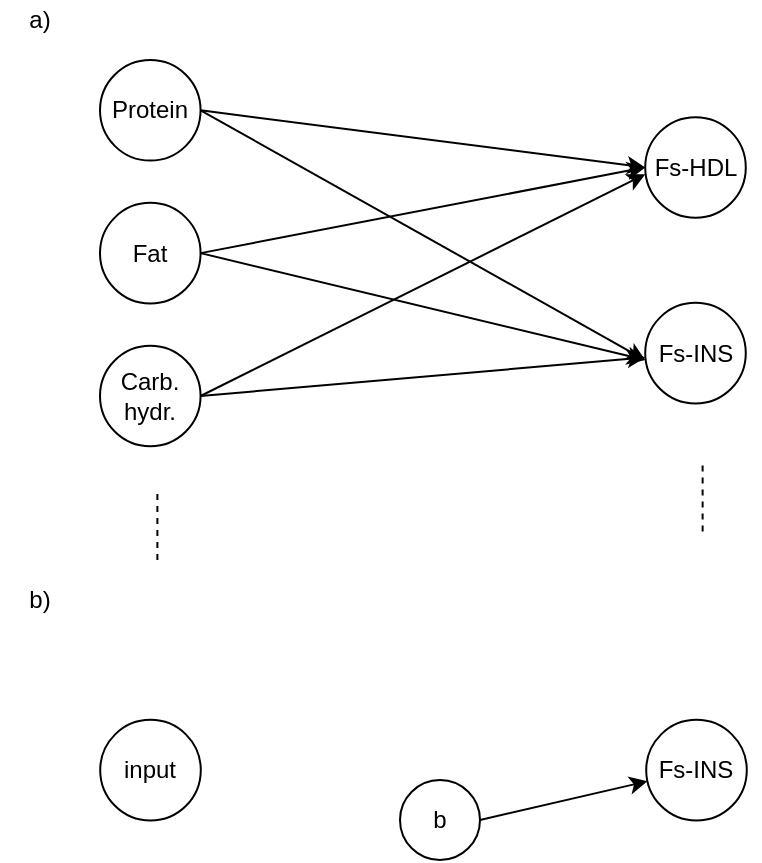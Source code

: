 <mxfile version="12.1.9" type="device" pages="1"><diagram id="7a_LKrpDPJ6G2shwxeh9" name="Page-1"><mxGraphModel dx="1004" dy="507" grid="1" gridSize="10" guides="1" tooltips="1" connect="1" arrows="1" fold="1" page="1" pageScale="1" pageWidth="827" pageHeight="1169" math="1" shadow="0"><root><mxCell id="0"/><mxCell id="1" parent="0"/><mxCell id="h_WBOZpWK-lj_75BS1v8-14" value="" style="group" vertex="1" connectable="0" parent="1"><mxGeometry x="57" y="60" width="330" height="250" as="geometry"/></mxCell><mxCell id="h_WBOZpWK-lj_75BS1v8-1" value="Protein" style="ellipse;whiteSpace=wrap;html=1;aspect=fixed;" vertex="1" parent="h_WBOZpWK-lj_75BS1v8-14"><mxGeometry width="50.286" height="50.286" as="geometry"/></mxCell><mxCell id="h_WBOZpWK-lj_75BS1v8-2" value="Fs-HDL" style="ellipse;whiteSpace=wrap;html=1;aspect=fixed;" vertex="1" parent="h_WBOZpWK-lj_75BS1v8-14"><mxGeometry x="272.609" y="28.571" width="50.286" height="50.286" as="geometry"/></mxCell><mxCell id="h_WBOZpWK-lj_75BS1v8-3" value="Fat" style="ellipse;whiteSpace=wrap;html=1;aspect=fixed;" vertex="1" parent="h_WBOZpWK-lj_75BS1v8-14"><mxGeometry y="71.429" width="50.286" height="50.286" as="geometry"/></mxCell><mxCell id="h_WBOZpWK-lj_75BS1v8-4" value="Carb. hydr." style="ellipse;whiteSpace=wrap;html=1;aspect=fixed;" vertex="1" parent="h_WBOZpWK-lj_75BS1v8-14"><mxGeometry y="142.857" width="50.286" height="50.286" as="geometry"/></mxCell><mxCell id="h_WBOZpWK-lj_75BS1v8-5" value="Fs-INS" style="ellipse;whiteSpace=wrap;html=1;aspect=fixed;" vertex="1" parent="h_WBOZpWK-lj_75BS1v8-14"><mxGeometry x="272.609" y="121.429" width="50.286" height="50.286" as="geometry"/></mxCell><mxCell id="h_WBOZpWK-lj_75BS1v8-6" value="" style="endArrow=classic;html=1;entryX=0;entryY=0.5;entryDx=0;entryDy=0;exitX=1;exitY=0.5;exitDx=0;exitDy=0;" edge="1" parent="h_WBOZpWK-lj_75BS1v8-14" source="h_WBOZpWK-lj_75BS1v8-1" target="h_WBOZpWK-lj_75BS1v8-2"><mxGeometry width="50" height="50" relative="1" as="geometry"><mxPoint y="250.0" as="sourcePoint"/><mxPoint x="35.87" y="214.286" as="targetPoint"/></mxGeometry></mxCell><mxCell id="h_WBOZpWK-lj_75BS1v8-7" value="" style="endArrow=classic;html=1;entryX=0;entryY=0.5;entryDx=0;entryDy=0;exitX=1;exitY=0.5;exitDx=0;exitDy=0;" edge="1" parent="h_WBOZpWK-lj_75BS1v8-14" source="h_WBOZpWK-lj_75BS1v8-3" target="h_WBOZpWK-lj_75BS1v8-2"><mxGeometry width="50" height="50" relative="1" as="geometry"><mxPoint x="129.13" y="128.571" as="sourcePoint"/><mxPoint x="165" y="92.857" as="targetPoint"/></mxGeometry></mxCell><mxCell id="h_WBOZpWK-lj_75BS1v8-8" value="" style="endArrow=classic;html=1;exitX=1;exitY=0.5;exitDx=0;exitDy=0;" edge="1" parent="h_WBOZpWK-lj_75BS1v8-14" source="h_WBOZpWK-lj_75BS1v8-4" target="h_WBOZpWK-lj_75BS1v8-5"><mxGeometry width="50" height="50" relative="1" as="geometry"><mxPoint x="121.957" y="157.143" as="sourcePoint"/><mxPoint x="157.826" y="121.429" as="targetPoint"/></mxGeometry></mxCell><mxCell id="h_WBOZpWK-lj_75BS1v8-9" value="" style="endArrow=none;dashed=1;html=1;" edge="1" parent="h_WBOZpWK-lj_75BS1v8-14"><mxGeometry width="50" height="50" relative="1" as="geometry"><mxPoint x="28.696" y="250.0" as="sourcePoint"/><mxPoint x="28.696" y="214.286" as="targetPoint"/></mxGeometry></mxCell><mxCell id="h_WBOZpWK-lj_75BS1v8-10" value="" style="endArrow=none;dashed=1;html=1;" edge="1" parent="h_WBOZpWK-lj_75BS1v8-14"><mxGeometry width="50" height="50" relative="1" as="geometry"><mxPoint x="301.304" y="235.714" as="sourcePoint"/><mxPoint x="301.304" y="200" as="targetPoint"/></mxGeometry></mxCell><mxCell id="h_WBOZpWK-lj_75BS1v8-11" value="" style="endArrow=classic;html=1;exitX=1;exitY=0.5;exitDx=0;exitDy=0;" edge="1" parent="h_WBOZpWK-lj_75BS1v8-14" source="h_WBOZpWK-lj_75BS1v8-4"><mxGeometry width="50" height="50" relative="1" as="geometry"><mxPoint x="57.391" y="171.429" as="sourcePoint"/><mxPoint x="272.609" y="57.143" as="targetPoint"/></mxGeometry></mxCell><mxCell id="h_WBOZpWK-lj_75BS1v8-12" value="" style="endArrow=classic;html=1;exitX=1;exitY=0.5;exitDx=0;exitDy=0;" edge="1" parent="h_WBOZpWK-lj_75BS1v8-14" source="h_WBOZpWK-lj_75BS1v8-3"><mxGeometry width="50" height="50" relative="1" as="geometry"><mxPoint x="57.391" y="100" as="sourcePoint"/><mxPoint x="272.609" y="150.0" as="targetPoint"/></mxGeometry></mxCell><mxCell id="h_WBOZpWK-lj_75BS1v8-13" value="" style="endArrow=classic;html=1;exitX=1;exitY=0.5;exitDx=0;exitDy=0;" edge="1" parent="h_WBOZpWK-lj_75BS1v8-14" source="h_WBOZpWK-lj_75BS1v8-1"><mxGeometry width="50" height="50" relative="1" as="geometry"><mxPoint x="-71.739" y="92.857" as="sourcePoint"/><mxPoint x="272.609" y="150.0" as="targetPoint"/></mxGeometry></mxCell><mxCell id="h_WBOZpWK-lj_75BS1v8-17" value="a)" style="text;html=1;strokeColor=none;fillColor=none;align=center;verticalAlign=middle;whiteSpace=wrap;rounded=0;" vertex="1" parent="1"><mxGeometry x="7" y="30" width="40" height="20" as="geometry"/></mxCell><mxCell id="h_WBOZpWK-lj_75BS1v8-18" value="b)" style="text;html=1;strokeColor=none;fillColor=none;align=center;verticalAlign=middle;whiteSpace=wrap;rounded=0;" vertex="1" parent="1"><mxGeometry x="7" y="320" width="40" height="20" as="geometry"/></mxCell><mxCell id="h_WBOZpWK-lj_75BS1v8-19" value="Fs-INS" style="ellipse;whiteSpace=wrap;html=1;aspect=fixed;" vertex="1" parent="1"><mxGeometry x="330.109" y="389.929" width="50.286" height="50.286" as="geometry"/></mxCell><mxCell id="h_WBOZpWK-lj_75BS1v8-20" value="input" style="ellipse;whiteSpace=wrap;html=1;aspect=fixed;" vertex="1" parent="1"><mxGeometry x="57.109" y="389.929" width="50.286" height="50.286" as="geometry"/></mxCell><mxCell id="h_WBOZpWK-lj_75BS1v8-21" value="b" style="ellipse;whiteSpace=wrap;html=1;aspect=fixed;" vertex="1" parent="1"><mxGeometry x="207" y="420" width="40" height="40" as="geometry"/></mxCell><mxCell id="h_WBOZpWK-lj_75BS1v8-22" value="" style="endArrow=classic;html=1;exitX=1;exitY=0.5;exitDx=0;exitDy=0;" edge="1" parent="1" source="h_WBOZpWK-lj_75BS1v8-21" target="h_WBOZpWK-lj_75BS1v8-19"><mxGeometry width="50" height="50" relative="1" as="geometry"><mxPoint x="267" y="500" as="sourcePoint"/><mxPoint x="317" y="450" as="targetPoint"/></mxGeometry></mxCell></root></mxGraphModel></diagram></mxfile>